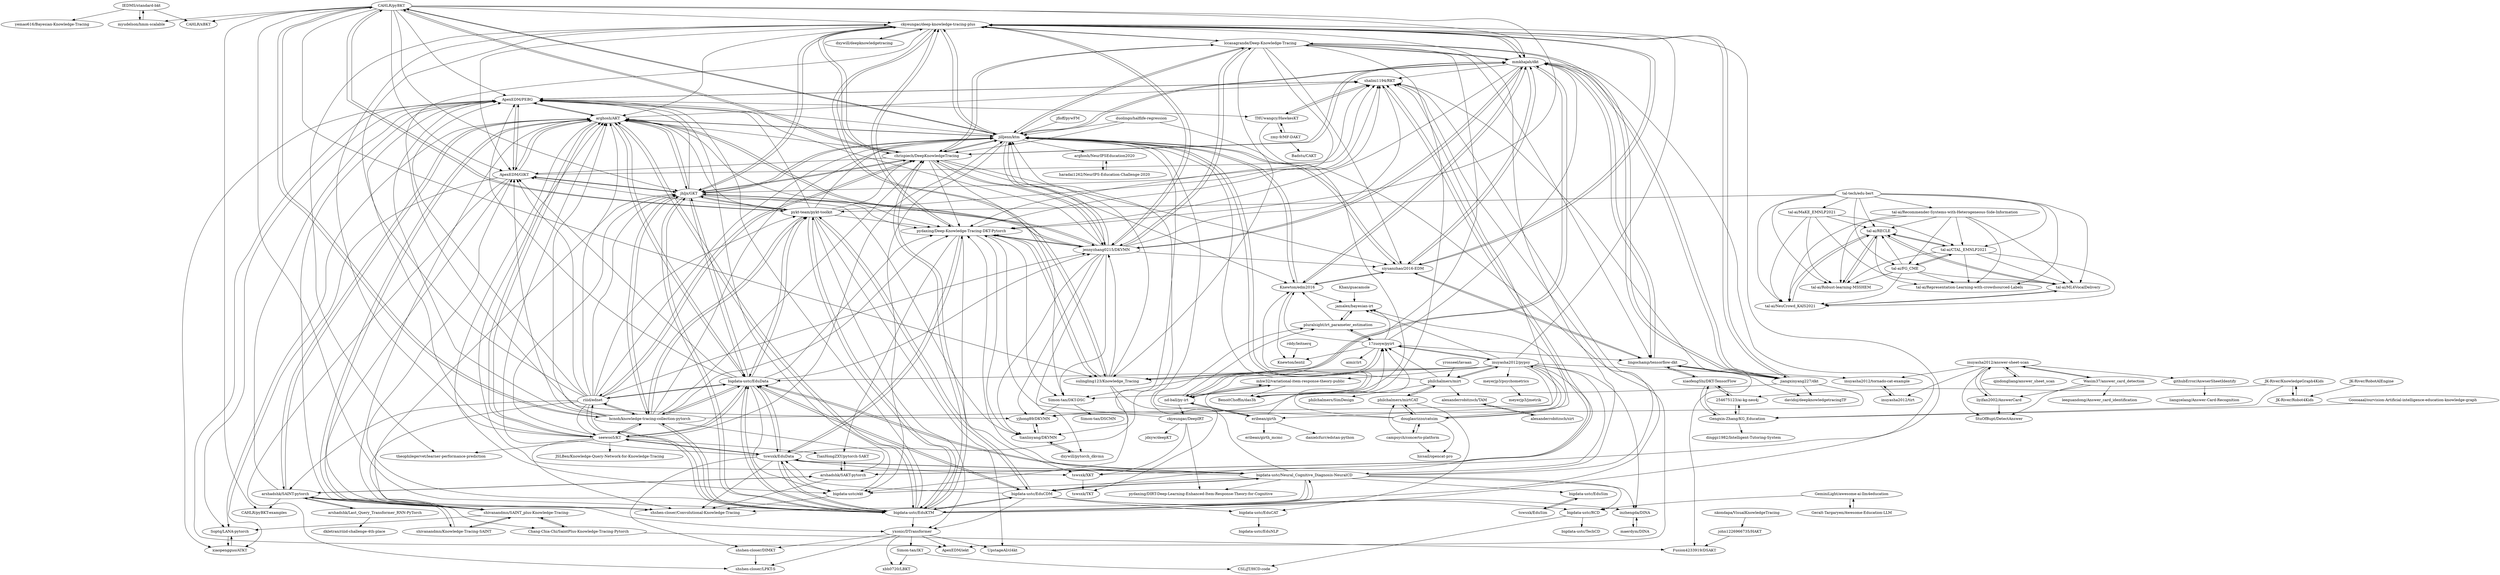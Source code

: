 digraph G {
"IEDMS/standard-bkt" -> "yemao616/Bayesian-Knowledge-Tracing"
"IEDMS/standard-bkt" -> "myudelson/hmm-scalable"
"IEDMS/standard-bkt" -> "CAHLR/xBKT"
"lccasagrande/Deep-Knowledge-Tracing" -> "ckyeungac/deep-knowledge-tracing-plus"
"lccasagrande/Deep-Knowledge-Tracing" -> "mmkhajah/dkt"
"lccasagrande/Deep-Knowledge-Tracing" -> "jilljenn/ktm"
"lccasagrande/Deep-Knowledge-Tracing" -> "chrispiech/DeepKnowledgeTracing"
"lccasagrande/Deep-Knowledge-Tracing" -> "jennyzhang0215/DKVMN"
"lccasagrande/Deep-Knowledge-Tracing" -> "jiangxinyang227/dkt"
"lccasagrande/Deep-Knowledge-Tracing" -> "siyuanzhao/2016-EDM"
"lccasagrande/Deep-Knowledge-Tracing" -> "sulingling123/Knowledge_Tracing"
"lccasagrande/Deep-Knowledge-Tracing" -> "lingochamp/tensorflow-dkt"
"lccasagrande/Deep-Knowledge-Tracing" -> "pydaxing/Deep-Knowledge-Tracing-DKT-Pytorch"
"lccasagrande/Deep-Knowledge-Tracing" -> "yjhong89/DKVMN"
"lccasagrande/Deep-Knowledge-Tracing" -> "Simon-tan/DKT-DSC"
"yrosseel/lavaan" -> "philchalmers/mirt" ["e"=1]
"BenoitChoffin/das3h" -> "jilljenn/ktm"
"inuyasha2012/pypsy" -> "17zuoye/pyirt"
"inuyasha2012/pypsy" -> "philchalmers/mirt"
"inuyasha2012/pypsy" -> "douglasrizzo/catsim"
"inuyasha2012/pypsy" -> "mhw32/variational-item-response-theory-public"
"inuyasha2012/pypsy" -> "bigdata-ustc/Neural_Cognitive_Diagnosis-NeuralCD"
"inuyasha2012/pypsy" -> "bigdata-ustc/EduCDM"
"inuyasha2012/pypsy" -> "eribean/girth"
"inuyasha2012/pypsy" -> "jamalex/bayesian-irt"
"inuyasha2012/pypsy" -> "inzhengda/DINA"
"inuyasha2012/pypsy" -> "nd-ball/py-irt"
"inuyasha2012/pypsy" -> "inuyasha2012/tornado-cat-example"
"inuyasha2012/pypsy" -> "sulingling123/Knowledge_Tracing"
"inuyasha2012/pypsy" -> "meyerjp3/psychometrics"
"inuyasha2012/pypsy" -> "ckyeungac/deep-knowledge-tracing-plus"
"inuyasha2012/pypsy" -> "bigdata-ustc/EduData"
"maerdym/DINA" -> "inzhengda/DINA"
"Khan/guacamole" -> "jamalex/bayesian-irt" ["e"=1]
"jilljenn/ktm" -> "ckyeungac/deep-knowledge-tracing-plus"
"jilljenn/ktm" -> "jennyzhang0215/DKVMN"
"jilljenn/ktm" -> "BenoitChoffin/das3h"
"jilljenn/ktm" -> "jhljx/GKT"
"jilljenn/ktm" -> "chrispiech/DeepKnowledgeTracing"
"jilljenn/ktm" -> "siyuanzhao/2016-EDM"
"jilljenn/ktm" -> "Knewton/edm2016"
"jilljenn/ktm" -> "lccasagrande/Deep-Knowledge-Tracing"
"jilljenn/ktm" -> "mmkhajah/dkt"
"jilljenn/ktm" -> "CAHLR/pyBKT"
"jilljenn/ktm" -> "arghosh/AKT"
"jilljenn/ktm" -> "arghosh/NeurIPSEducation2020"
"jilljenn/ktm" -> "tianlinyang/DKVMN"
"jilljenn/ktm" -> "ApexEDM/PEBG"
"jilljenn/ktm" -> "bigdata-ustc/ekt"
"githubError/AnwserSheetIdentify" -> "liangzelang/Answer-Card-Recognition"
"nd-ball/py-irt" -> "eribean/girth"
"nd-ball/py-irt" -> "mhw32/variational-item-response-theory-public"
"nd-ball/py-irt" -> "17zuoye/pyirt"
"nd-ball/py-irt" -> "pluralsight/irt_parameter_estimation"
"nd-ball/py-irt" -> "ckyeungac/DeepIRT"
"tswsxk/EduData" -> "pydaxing/Deep-Knowledge-Tracing-DKT-Pytorch"
"tswsxk/EduData" -> "arghosh/AKT"
"tswsxk/EduData" -> "jilljenn/ktm"
"tswsxk/EduData" -> "bigdata-ustc/ekt"
"tswsxk/EduData" -> "bigdata-ustc/EduData"
"tswsxk/EduData" -> "bigdata-ustc/EduKTM"
"tswsxk/EduData" -> "bigdata-ustc/Neural_Cognitive_Diagnosis-NeuralCD"
"tswsxk/EduData" -> "shshen-closer/Convolutional-Knowledge-Tracing"
"tswsxk/EduData" -> "seewoo5/KT"
"tswsxk/EduData" -> "shshen-closer/DIMKT"
"tswsxk/EduData" -> "tswsxk/XKT"
"bigdata-ustc/EduData" -> "bigdata-ustc/EduKTM"
"bigdata-ustc/EduData" -> "bigdata-ustc/EduCDM"
"bigdata-ustc/EduData" -> "bigdata-ustc/Neural_Cognitive_Diagnosis-NeuralCD"
"bigdata-ustc/EduData" -> "hcnoh/knowledge-tracing-collection-pytorch"
"bigdata-ustc/EduData" -> "pykt-team/pykt-toolkit"
"bigdata-ustc/EduData" -> "riiid/ednet"
"bigdata-ustc/EduData" -> "arghosh/AKT"
"bigdata-ustc/EduData" -> "jhljx/GKT"
"bigdata-ustc/EduData" -> "tswsxk/EduData"
"bigdata-ustc/EduData" -> "bigdata-ustc/ekt"
"bigdata-ustc/EduData" -> "seewoo5/KT"
"bigdata-ustc/EduData" -> "pydaxing/Deep-Knowledge-Tracing-DKT-Pytorch"
"bigdata-ustc/EduData" -> "ApexEDM/PEBG"
"bigdata-ustc/EduData" -> "jennyzhang0215/DKVMN"
"bigdata-ustc/EduData" -> "ApexEDM/GIKT"
"meyerjp3/psychometrics" -> "meyerjp3/jmetrik"
"ckyeungac/deep-knowledge-tracing-plus" -> "jilljenn/ktm"
"ckyeungac/deep-knowledge-tracing-plus" -> "mmkhajah/dkt"
"ckyeungac/deep-knowledge-tracing-plus" -> "chrispiech/DeepKnowledgeTracing"
"ckyeungac/deep-knowledge-tracing-plus" -> "lccasagrande/Deep-Knowledge-Tracing"
"ckyeungac/deep-knowledge-tracing-plus" -> "pydaxing/Deep-Knowledge-Tracing-DKT-Pytorch"
"ckyeungac/deep-knowledge-tracing-plus" -> "jennyzhang0215/DKVMN"
"ckyeungac/deep-knowledge-tracing-plus" -> "siyuanzhao/2016-EDM"
"ckyeungac/deep-knowledge-tracing-plus" -> "jiangxinyang227/dkt"
"ckyeungac/deep-knowledge-tracing-plus" -> "jhljx/GKT"
"ckyeungac/deep-knowledge-tracing-plus" -> "sulingling123/Knowledge_Tracing"
"ckyeungac/deep-knowledge-tracing-plus" -> "theophilegervet/learner-performance-prediction"
"ckyeungac/deep-knowledge-tracing-plus" -> "ApexEDM/GIKT"
"ckyeungac/deep-knowledge-tracing-plus" -> "dxywill/deepknowledgetracing"
"ckyeungac/deep-knowledge-tracing-plus" -> "yjhong89/DKVMN"
"ckyeungac/deep-knowledge-tracing-plus" -> "arghosh/AKT"
"qindongliang/answer_sheet_scan" -> "inuyasha2012/answer-sheet-scan"
"Simon-tan/DKT-DSC" -> "yjhong89/DKVMN"
"Simon-tan/DKT-DSC" -> "Simon-tan/DSCMN"
"xiaofengShi/DKT-TensorFlow" -> "Gengxin-Zhang/KG_Education"
"xiaofengShi/DKT-TensorFlow" -> "lingochamp/tensorflow-dkt"
"xiaofengShi/DKT-TensorFlow" -> "254675123/ai-kg-neo4j"
"Goooaaal/ourvision-Artificial-intelligence-education-knowledge-graph" -> "Gengxin-Zhang/KG_Education"
"Gengxin-Zhang/KG_Education" -> "254675123/ai-kg-neo4j"
"Gengxin-Zhang/KG_Education" -> "xiaofengShi/DKT-TensorFlow"
"Gengxin-Zhang/KG_Education" -> "dinggz1982/Intelligent-Tutoring-System"
"tal-ai/Recommender-Systems-with-Heterogeneous-Side-Information" -> "tal-ai/RECLE"
"tal-ai/Recommender-Systems-with-Heterogeneous-Side-Information" -> "tal-ai/ML4VocalDelivery"
"tal-ai/Recommender-Systems-with-Heterogeneous-Side-Information" -> "tal-ai/CTAL_EMNLP2021"
"tal-ai/Recommender-Systems-with-Heterogeneous-Side-Information" -> "tal-ai/Robust-learning-MSSHEM"
"tal-ai/Recommender-Systems-with-Heterogeneous-Side-Information" -> "tal-ai/NeuCrowd_KAIS2021"
"tal-ai/Recommender-Systems-with-Heterogeneous-Side-Information" -> "tal-ai/Representation-Learning-with-crowdsourced-Labels"
"tal-ai/Recommender-Systems-with-Heterogeneous-Side-Information" -> "tal-ai/FG_CME"
"pydaxing/Deep-Knowledge-Tracing-DKT-Pytorch" -> "jennyzhang0215/DKVMN"
"pydaxing/Deep-Knowledge-Tracing-DKT-Pytorch" -> "sulingling123/Knowledge_Tracing"
"pydaxing/Deep-Knowledge-Tracing-DKT-Pytorch" -> "ckyeungac/deep-knowledge-tracing-plus"
"pydaxing/Deep-Knowledge-Tracing-DKT-Pytorch" -> "tswsxk/EduData"
"pydaxing/Deep-Knowledge-Tracing-DKT-Pytorch" -> "shalini1194/RKT"
"pydaxing/Deep-Knowledge-Tracing-DKT-Pytorch" -> "TianHongZXY/pytorch-SAKT"
"pydaxing/Deep-Knowledge-Tracing-DKT-Pytorch" -> "tswsxk/XKT"
"pydaxing/Deep-Knowledge-Tracing-DKT-Pytorch" -> "tianlinyang/DKVMN"
"pydaxing/Deep-Knowledge-Tracing-DKT-Pytorch" -> "Simon-tan/DKT-DSC"
"bigdata-ustc/EduSim" -> "tswsxk/EduSim"
"254675123/ai-kg-neo4j" -> "Gengxin-Zhang/KG_Education"
"254675123/ai-kg-neo4j" -> "xiaofengShi/DKT-TensorFlow"
"sulingling123/Knowledge_Tracing" -> "pydaxing/Deep-Knowledge-Tracing-DKT-Pytorch"
"sulingling123/Knowledge_Tracing" -> "ckyeungac/deep-knowledge-tracing-plus"
"sulingling123/Knowledge_Tracing" -> "tswsxk/TKT"
"sulingling123/Knowledge_Tracing" -> "mmkhajah/dkt"
"sulingling123/Knowledge_Tracing" -> "bigdata-ustc/ekt"
"sulingling123/Knowledge_Tracing" -> "jilljenn/ktm"
"sulingling123/Knowledge_Tracing" -> "jennyzhang0215/DKVMN"
"tianlinyang/DKVMN" -> "dxywill/pytorch_dkvmn"
"tianlinyang/DKVMN" -> "yjhong89/DKVMN"
"inzhengda/DINA" -> "maerdym/DINA"
"dxywill/deepknowledgetracing" -> "ckyeungac/deep-knowledge-tracing-plus"
"tswsxk/EduSim" -> "bigdata-ustc/EduSim"
"jiangxinyang227/dkt" -> "mmkhajah/dkt"
"jiangxinyang227/dkt" -> "ckyeungac/deep-knowledge-tracing-plus"
"jiangxinyang227/dkt" -> "yjhong89/DKVMN"
"jiangxinyang227/dkt" -> "Simon-tan/DKT-DSC"
"jiangxinyang227/dkt" -> "lingochamp/tensorflow-dkt"
"jiangxinyang227/dkt" -> "lccasagrande/Deep-Knowledge-Tracing"
"jiangxinyang227/dkt" -> "davidoj/deepknowledgetracingTF"
"tswsxk/XKT" -> "tswsxk/TKT"
"philchalmers/mirtCAT" -> "philchalmers/mirt"
"philchalmers/mirtCAT" -> "bigdata-ustc/EduCAT"
"philchalmers/mirtCAT" -> "douglasrizzo/catsim"
"riiid/ednet" -> "bigdata-ustc/EduData"
"riiid/ednet" -> "bigdata-ustc/EduKTM"
"riiid/ednet" -> "jhljx/GKT"
"riiid/ednet" -> "chrispiech/DeepKnowledgeTracing"
"riiid/ednet" -> "arghosh/AKT"
"riiid/ednet" -> "seewoo5/KT"
"riiid/ednet" -> "ApexEDM/GIKT"
"riiid/ednet" -> "hcnoh/knowledge-tracing-collection-pytorch"
"riiid/ednet" -> "jennyzhang0215/DKVMN"
"riiid/ednet" -> "ckyeungac/deep-knowledge-tracing-plus"
"riiid/ednet" -> "jilljenn/ktm"
"riiid/ednet" -> "shivanandmn/SAINT_plus-Knowledge-Tracing-"
"riiid/ednet" -> "pykt-team/pykt-toolkit"
"riiid/ednet" -> "ApexEDM/PEBG"
"riiid/ednet" -> "arshadshk/SAINT-pytorch"
"eribean/girth" -> "nd-ball/py-irt"
"eribean/girth" -> "eribean/girth_mcmc"
"eribean/girth" -> "danielcfurr/edstan-python"
"eribean/girth" -> "mhw32/variational-item-response-theory-public"
"eribean/girth" -> "17zuoye/pyirt"
"bigdata-ustc/Neural_Cognitive_Diagnosis-NeuralCD" -> "bigdata-ustc/EduCDM"
"bigdata-ustc/Neural_Cognitive_Diagnosis-NeuralCD" -> "bigdata-ustc/EduData"
"bigdata-ustc/Neural_Cognitive_Diagnosis-NeuralCD" -> "tswsxk/EduData"
"bigdata-ustc/Neural_Cognitive_Diagnosis-NeuralCD" -> "bigdata-ustc/ekt"
"bigdata-ustc/Neural_Cognitive_Diagnosis-NeuralCD" -> "pydaxing/DIRT-Deep-Learning-Enhanced-Item-Response-Theory-for-Cognitive"
"bigdata-ustc/Neural_Cognitive_Diagnosis-NeuralCD" -> "inzhengda/DINA"
"bigdata-ustc/Neural_Cognitive_Diagnosis-NeuralCD" -> "bigdata-ustc/RCD"
"bigdata-ustc/Neural_Cognitive_Diagnosis-NeuralCD" -> "bigdata-ustc/EduKTM"
"bigdata-ustc/Neural_Cognitive_Diagnosis-NeuralCD" -> "jilljenn/ktm"
"bigdata-ustc/Neural_Cognitive_Diagnosis-NeuralCD" -> "bigdata-ustc/EduSim"
"bigdata-ustc/Neural_Cognitive_Diagnosis-NeuralCD" -> "pydaxing/Deep-Knowledge-Tracing-DKT-Pytorch"
"bigdata-ustc/Neural_Cognitive_Diagnosis-NeuralCD" -> "shshen-closer/Convolutional-Knowledge-Tracing"
"bigdata-ustc/Neural_Cognitive_Diagnosis-NeuralCD" -> "shalini1194/RKT"
"bigdata-ustc/Neural_Cognitive_Diagnosis-NeuralCD" -> "ckyeungac/deep-knowledge-tracing-plus"
"bigdata-ustc/Neural_Cognitive_Diagnosis-NeuralCD" -> "arghosh/AKT"
"ckyeungac/DeepIRT" -> "pydaxing/DIRT-Deep-Learning-Enhanced-Item-Response-Theory-for-Cognitive"
"ckyeungac/DeepIRT" -> "tswsxk/XKT"
"ckyeungac/DeepIRT" -> "jdxyw/deepKT"
"ckyeungac/DeepIRT" -> "pydaxing/Deep-Knowledge-Tracing-DKT-Pytorch"
"mhw32/variational-item-response-theory-public" -> "nd-ball/py-irt"
"mhw32/variational-item-response-theory-public" -> "BenoitChoffin/das3h"
"mhw32/variational-item-response-theory-public" -> "jilljenn/ktm"
"seewoo5/KT" -> "hcnoh/knowledge-tracing-collection-pytorch"
"seewoo5/KT" -> "TianHongZXY/pytorch-SAKT"
"seewoo5/KT" -> "arghosh/AKT"
"seewoo5/KT" -> "jilljenn/ktm"
"seewoo5/KT" -> "shshen-closer/Convolutional-Knowledge-Tracing"
"seewoo5/KT" -> "jhljx/GKT"
"seewoo5/KT" -> "ckyeungac/deep-knowledge-tracing-plus"
"seewoo5/KT" -> "bigdata-ustc/EduData"
"seewoo5/KT" -> "JSLBen/Knowledge-Query-Network-for-Knowledge-Tracing"
"seewoo5/KT" -> "tswsxk/EduData"
"seewoo5/KT" -> "theophilegervet/learner-performance-prediction"
"seewoo5/KT" -> "ApexEDM/PEBG"
"jhljx/GKT" -> "ApexEDM/GIKT"
"jhljx/GKT" -> "jilljenn/ktm"
"jhljx/GKT" -> "bigdata-ustc/EduKTM"
"jhljx/GKT" -> "chrispiech/DeepKnowledgeTracing"
"jhljx/GKT" -> "ckyeungac/deep-knowledge-tracing-plus"
"jhljx/GKT" -> "jennyzhang0215/DKVMN"
"jhljx/GKT" -> "hcnoh/knowledge-tracing-collection-pytorch"
"jhljx/GKT" -> "arghosh/AKT"
"jhljx/GKT" -> "ApexEDM/PEBG"
"jhljx/GKT" -> "pydaxing/Deep-Knowledge-Tracing-DKT-Pytorch"
"jhljx/GKT" -> "tianlinyang/DKVMN"
"jhljx/GKT" -> "pykt-team/pykt-toolkit"
"jhljx/GKT" -> "bigdata-ustc/EduData"
"jhljx/GKT" -> "shalini1194/RKT"
"jhljx/GKT" -> "shshen-closer/Convolutional-Knowledge-Tracing"
"17zuoye/pyirt" -> "jamalex/bayesian-irt"
"17zuoye/pyirt" -> "pluralsight/irt_parameter_estimation"
"17zuoye/pyirt" -> "aimir/irt"
"17zuoye/pyirt" -> "inuyasha2012/pypsy"
"17zuoye/pyirt" -> "lingochamp/tensorflow-dkt"
"17zuoye/pyirt" -> "Knewton/edm2016"
"17zuoye/pyirt" -> "mmkhajah/dkt"
"17zuoye/pyirt" -> "nd-ball/py-irt"
"17zuoye/pyirt" -> "Knewton/lentil"
"arghosh/AKT" -> "ApexEDM/PEBG"
"arghosh/AKT" -> "ApexEDM/GIKT"
"arghosh/AKT" -> "shalini1194/RKT"
"arghosh/AKT" -> "shivanandmn/SAINT_plus-Knowledge-Tracing-"
"arghosh/AKT" -> "jilljenn/ktm"
"arghosh/AKT" -> "jhljx/GKT"
"arghosh/AKT" -> "bigdata-ustc/EduKTM"
"arghosh/AKT" -> "pydaxing/Deep-Knowledge-Tracing-DKT-Pytorch"
"arghosh/AKT" -> "Soptq/LANA-pytorch"
"arghosh/AKT" -> "arshadshk/SAINT-pytorch"
"arghosh/AKT" -> "bigdata-ustc/ekt"
"arghosh/AKT" -> "shshen-closer/Convolutional-Knowledge-Tracing"
"arghosh/AKT" -> "jennyzhang0215/DKVMN"
"arghosh/AKT" -> "seewoo5/KT"
"arghosh/AKT" -> "bigdata-ustc/EduData"
"liyifan2002/AnswerCard" -> "StuOfBupt/DetectAnswer"
"liyifan2002/AnswerCard" -> "inuyasha2012/answer-sheet-scan"
"tal-ai/RECLE" -> "tal-ai/ML4VocalDelivery"
"tal-ai/RECLE" -> "tal-ai/Robust-learning-MSSHEM"
"tal-ai/RECLE" -> "tal-ai/NeuCrowd_KAIS2021"
"tal-ai/RECLE" -> "tal-ai/CTAL_EMNLP2021"
"tal-ai/RECLE" -> "tal-ai/Representation-Learning-with-crowdsourced-Labels"
"dxywill/pytorch_dkvmn" -> "tianlinyang/DKVMN"
"ApexEDM/PEBG" -> "shalini1194/RKT"
"ApexEDM/PEBG" -> "Soptq/LANA-pytorch"
"ApexEDM/PEBG" -> "arghosh/AKT"
"ApexEDM/PEBG" -> "xiaopengguo/ATKT"
"ApexEDM/PEBG" -> "ApexEDM/iekt"
"ApexEDM/PEBG" -> "THUwangcy/HawkesKT"
"ApexEDM/PEBG" -> "ApexEDM/GIKT"
"bigdata-ustc/ekt" -> "shshen-closer/Convolutional-Knowledge-Tracing"
"bigdata-ustc/ekt" -> "ApexEDM/PEBG"
"shalini1194/RKT" -> "THUwangcy/HawkesKT"
"shalini1194/RKT" -> "ApexEDM/PEBG"
"shalini1194/RKT" -> "Fusion4233919/DSAKT"
"shalini1194/RKT" -> "arshadshk/SAKT-pytorch"
"TianHongZXY/pytorch-SAKT" -> "arshadshk/SAKT-pytorch"
"Wasim37/answer_card_detection" -> "StuOfBupt/DetectAnswer"
"Wasim37/answer_card_detection" -> "inuyasha2012/answer-sheet-scan"
"Wasim37/answer_card_detection" -> "leeguandong/Answer_card_identification"
"Wasim37/answer_card_detection" -> "liyifan2002/AnswerCard"
"bigdata-ustc/EduKTM" -> "pykt-team/pykt-toolkit"
"bigdata-ustc/EduKTM" -> "bigdata-ustc/EduData"
"bigdata-ustc/EduKTM" -> "hcnoh/knowledge-tracing-collection-pytorch"
"bigdata-ustc/EduKTM" -> "jhljx/GKT"
"bigdata-ustc/EduKTM" -> "bigdata-ustc/EduCDM"
"bigdata-ustc/EduKTM" -> "arghosh/AKT"
"bigdata-ustc/EduKTM" -> "ApexEDM/GIKT"
"bigdata-ustc/EduKTM" -> "yxonic/DTransformer"
"bigdata-ustc/EduKTM" -> "chrispiech/DeepKnowledgeTracing"
"bigdata-ustc/EduKTM" -> "shalini1194/RKT"
"bigdata-ustc/EduKTM" -> "ApexEDM/PEBG"
"bigdata-ustc/EduKTM" -> "ckyeungac/deep-knowledge-tracing-plus"
"bigdata-ustc/EduKTM" -> "riiid/ednet"
"bigdata-ustc/EduKTM" -> "tswsxk/EduData"
"bigdata-ustc/EduKTM" -> "bigdata-ustc/Neural_Cognitive_Diagnosis-NeuralCD"
"chrispiech/DeepKnowledgeTracing" -> "ckyeungac/deep-knowledge-tracing-plus"
"chrispiech/DeepKnowledgeTracing" -> "mmkhajah/dkt"
"chrispiech/DeepKnowledgeTracing" -> "jilljenn/ktm"
"chrispiech/DeepKnowledgeTracing" -> "jhljx/GKT"
"chrispiech/DeepKnowledgeTracing" -> "lccasagrande/Deep-Knowledge-Tracing"
"chrispiech/DeepKnowledgeTracing" -> "jennyzhang0215/DKVMN"
"chrispiech/DeepKnowledgeTracing" -> "pydaxing/Deep-Knowledge-Tracing-DKT-Pytorch"
"chrispiech/DeepKnowledgeTracing" -> "bigdata-ustc/EduKTM"
"chrispiech/DeepKnowledgeTracing" -> "siyuanzhao/2016-EDM"
"chrispiech/DeepKnowledgeTracing" -> "ApexEDM/GIKT"
"chrispiech/DeepKnowledgeTracing" -> "Simon-tan/DKT-DSC"
"chrispiech/DeepKnowledgeTracing" -> "arghosh/AKT"
"chrispiech/DeepKnowledgeTracing" -> "Knewton/edm2016"
"chrispiech/DeepKnowledgeTracing" -> "riiid/ednet"
"chrispiech/DeepKnowledgeTracing" -> "CAHLR/pyBKT"
"philchalmers/mirt" -> "philchalmers/mirtCAT"
"philchalmers/mirt" -> "inuyasha2012/pypsy"
"philchalmers/mirt" -> "17zuoye/pyirt"
"philchalmers/mirt" -> "alexanderrobitzsch/TAM"
"philchalmers/mirt" -> "Knewton/edm2016"
"philchalmers/mirt" -> "philchalmers/SimDesign"
"hcnoh/knowledge-tracing-collection-pytorch" -> "bigdata-ustc/EduKTM"
"hcnoh/knowledge-tracing-collection-pytorch" -> "seewoo5/KT"
"hcnoh/knowledge-tracing-collection-pytorch" -> "pykt-team/pykt-toolkit"
"hcnoh/knowledge-tracing-collection-pytorch" -> "jhljx/GKT"
"hcnoh/knowledge-tracing-collection-pytorch" -> "bigdata-ustc/EduData"
"hcnoh/knowledge-tracing-collection-pytorch" -> "ApexEDM/GIKT"
"hcnoh/knowledge-tracing-collection-pytorch" -> "ApexEDM/PEBG"
"hcnoh/knowledge-tracing-collection-pytorch" -> "jilljenn/ktm"
"hcnoh/knowledge-tracing-collection-pytorch" -> "shalini1194/RKT"
"hcnoh/knowledge-tracing-collection-pytorch" -> "pydaxing/Deep-Knowledge-Tracing-DKT-Pytorch"
"hcnoh/knowledge-tracing-collection-pytorch" -> "arshadshk/SAKT-pytorch"
"hcnoh/knowledge-tracing-collection-pytorch" -> "CAHLR/pyBKT"
"hcnoh/knowledge-tracing-collection-pytorch" -> "chrispiech/DeepKnowledgeTracing"
"hcnoh/knowledge-tracing-collection-pytorch" -> "arghosh/AKT"
"hcnoh/knowledge-tracing-collection-pytorch" -> "riiid/ednet"
"bigdata-ustc/EduCDM" -> "bigdata-ustc/Neural_Cognitive_Diagnosis-NeuralCD"
"bigdata-ustc/EduCDM" -> "bigdata-ustc/EduData"
"bigdata-ustc/EduCDM" -> "bigdata-ustc/RCD"
"bigdata-ustc/EduCDM" -> "bigdata-ustc/EduKTM"
"bigdata-ustc/EduCDM" -> "bigdata-ustc/EduCAT"
"bigdata-ustc/EduCDM" -> "inzhengda/DINA"
"bigdata-ustc/EduCDM" -> "yxonic/DTransformer"
"bigdata-ustc/EduCDM" -> "pykt-team/pykt-toolkit"
"bigdata-ustc/EduCDM" -> "tswsxk/EduData"
"tal-tech/edu-bert" -> "tal-ai/NeuCrowd_KAIS2021"
"tal-tech/edu-bert" -> "tal-ai/ML4VocalDelivery"
"tal-tech/edu-bert" -> "tal-ai/CTAL_EMNLP2021"
"tal-tech/edu-bert" -> "tal-ai/FG_CME"
"tal-tech/edu-bert" -> "tal-ai/Recommender-Systems-with-Heterogeneous-Side-Information"
"tal-tech/edu-bert" -> "tal-ai/Representation-Learning-with-crowdsourced-Labels"
"tal-tech/edu-bert" -> "tal-ai/RECLE"
"tal-tech/edu-bert" -> "tal-ai/Robust-learning-MSSHEM"
"tal-tech/edu-bert" -> "tal-ai/MaKE_EMNLP2021"
"tal-tech/edu-bert" -> "pykt-team/pykt-toolkit"
"Soptq/LANA-pytorch" -> "xiaopengguo/ATKT"
"bigdata-ustc/EduCAT" -> "bigdata-ustc/EduNLP"
"arshadshk/SAINT-pytorch" -> "shivanandmn/SAINT_plus-Knowledge-Tracing-"
"arshadshk/SAINT-pytorch" -> "shivanandmn/Knowledge-Tracing-SAINT"
"arshadshk/SAINT-pytorch" -> "arshadshk/SAKT-pytorch"
"arshadshk/SAINT-pytorch" -> "Chang-Chia-Chi/SaintPlus-Knowledge-Tracing-Pytorch"
"arshadshk/SAINT-pytorch" -> "arshadshk/Last_Query_Transformer_RNN-PyTorch"
"arshadshk/SAINT-pytorch" -> "ApexEDM/PEBG"
"arshadshk/SAINT-pytorch" -> "arghosh/AKT"
"arshadshk/SAINT-pytorch" -> "CAHLR/pyBKT-examples"
"arshadshk/Last_Query_Transformer_RNN-PyTorch" -> "arshadshk/SAINT-pytorch"
"arshadshk/Last_Query_Transformer_RNN-PyTorch" -> "dkletran/riiid-challenge-4th-place" ["e"=1]
"tal-ai/Robust-learning-MSSHEM" -> "tal-ai/RECLE"
"ApexEDM/GIKT" -> "jhljx/GKT"
"ApexEDM/GIKT" -> "arghosh/AKT"
"ApexEDM/GIKT" -> "shalini1194/RKT"
"ApexEDM/GIKT" -> "ApexEDM/PEBG"
"ApexEDM/GIKT" -> "xiaopengguo/ATKT"
"ApexEDM/GIKT" -> "yxonic/DTransformer"
"ApexEDM/GIKT" -> "shshen-closer/LPKT-S"
"tal-ai/ML4VocalDelivery" -> "tal-ai/NeuCrowd_KAIS2021"
"tal-ai/ML4VocalDelivery" -> "tal-ai/RECLE"
"tal-ai/FG_CME" -> "tal-ai/CTAL_EMNLP2021"
"tal-ai/FG_CME" -> "tal-ai/NeuCrowd_KAIS2021"
"tal-ai/FG_CME" -> "tal-ai/RECLE"
"tal-ai/FG_CME" -> "tal-ai/ML4VocalDelivery"
"tal-ai/FG_CME" -> "tal-ai/Representation-Learning-with-crowdsourced-Labels"
"tal-ai/FG_CME" -> "tal-ai/Robust-learning-MSSHEM"
"douglasrizzo/catsim" -> "jamalex/bayesian-irt"
"douglasrizzo/catsim" -> "philchalmers/mirtCAT"
"douglasrizzo/catsim" -> "hicsail/opencat-pro"
"douglasrizzo/catsim" -> "inuyasha2012/pypsy"
"douglasrizzo/catsim" -> "pluralsight/irt_parameter_estimation"
"douglasrizzo/catsim" -> "campsych/concerto-platform"
"douglasrizzo/catsim" -> "17zuoye/pyirt"
"haradai1262/NeurIPS-Education-Challenge-2020" -> "arghosh/NeurIPSEducation2020"
"shivanandmn/SAINT_plus-Knowledge-Tracing-" -> "arshadshk/SAINT-pytorch"
"shivanandmn/SAINT_plus-Knowledge-Tracing-" -> "shivanandmn/Knowledge-Tracing-SAINT"
"shivanandmn/SAINT_plus-Knowledge-Tracing-" -> "Chang-Chia-Chi/SaintPlus-Knowledge-Tracing-Pytorch"
"shivanandmn/SAINT_plus-Knowledge-Tracing-" -> "ApexEDM/PEBG"
"shivanandmn/SAINT_plus-Knowledge-Tracing-" -> "arghosh/AKT"
"shivanandmn/SAINT_plus-Knowledge-Tracing-" -> "Soptq/LANA-pytorch"
"Chang-Chia-Chi/SaintPlus-Knowledge-Tracing-Pytorch" -> "Fusion4233919/DSAKT"
"Chang-Chia-Chi/SaintPlus-Knowledge-Tracing-Pytorch" -> "shivanandmn/SAINT_plus-Knowledge-Tracing-"
"arghosh/NeurIPSEducation2020" -> "haradai1262/NeurIPS-Education-Challenge-2020"
"THUwangcy/HawkesKT" -> "zmy-9/MF-DAKT"
"THUwangcy/HawkesKT" -> "shalini1194/RKT"
"THUwangcy/HawkesKT" -> "ApexEDM/iekt"
"shivanandmn/Knowledge-Tracing-SAINT" -> "shivanandmn/SAINT_plus-Knowledge-Tracing-"
"shivanandmn/Knowledge-Tracing-SAINT" -> "arshadshk/SAINT-pytorch"
"arshadshk/SAKT-pytorch" -> "shalini1194/RKT"
"arshadshk/SAKT-pytorch" -> "shshen-closer/Convolutional-Knowledge-Tracing"
"arshadshk/SAKT-pytorch" -> "TianHongZXY/pytorch-SAKT"
"arshadshk/SAKT-pytorch" -> "arshadshk/SAINT-pytorch"
"zmy-9/MF-DAKT" -> "THUwangcy/HawkesKT"
"zmy-9/MF-DAKT" -> "Badstu/CAKT"
"pykt-team/pykt-toolkit" -> "bigdata-ustc/EduKTM"
"pykt-team/pykt-toolkit" -> "hcnoh/knowledge-tracing-collection-pytorch"
"pykt-team/pykt-toolkit" -> "bigdata-ustc/EduData"
"pykt-team/pykt-toolkit" -> "jhljx/GKT"
"pykt-team/pykt-toolkit" -> "ApexEDM/GIKT"
"pykt-team/pykt-toolkit" -> "arghosh/AKT"
"pykt-team/pykt-toolkit" -> "ApexEDM/PEBG"
"pykt-team/pykt-toolkit" -> "chrispiech/DeepKnowledgeTracing"
"pykt-team/pykt-toolkit" -> "pydaxing/Deep-Knowledge-Tracing-DKT-Pytorch"
"pykt-team/pykt-toolkit" -> "shalini1194/RKT"
"pykt-team/pykt-toolkit" -> "UpstageAI/cl4kt"
"pykt-team/pykt-toolkit" -> "yxonic/DTransformer"
"pykt-team/pykt-toolkit" -> "bigdata-ustc/EduCDM"
"pykt-team/pykt-toolkit" -> "CAHLR/pyBKT"
"pykt-team/pykt-toolkit" -> "jilljenn/ktm"
"jfloff/pywFM" -> "jilljenn/ktm" ["e"=1]
"xiaopengguo/ATKT" -> "Soptq/LANA-pytorch"
"tal-ai/MaKE_EMNLP2021" -> "tal-ai/Robust-learning-MSSHEM"
"tal-ai/MaKE_EMNLP2021" -> "tal-ai/RECLE"
"tal-ai/MaKE_EMNLP2021" -> "tal-ai/ML4VocalDelivery"
"tal-ai/MaKE_EMNLP2021" -> "tal-ai/NeuCrowd_KAIS2021"
"tal-ai/MaKE_EMNLP2021" -> "tal-ai/CTAL_EMNLP2021"
"tal-ai/CTAL_EMNLP2021" -> "tal-ai/NeuCrowd_KAIS2021"
"tal-ai/CTAL_EMNLP2021" -> "tal-ai/RECLE"
"tal-ai/CTAL_EMNLP2021" -> "tal-ai/FG_CME"
"tal-ai/CTAL_EMNLP2021" -> "tal-ai/ML4VocalDelivery"
"tal-ai/CTAL_EMNLP2021" -> "tal-ai/Representation-Learning-with-crowdsourced-Labels"
"tal-ai/CTAL_EMNLP2021" -> "tal-ai/Robust-learning-MSSHEM"
"tal-ai/NeuCrowd_KAIS2021" -> "tal-ai/ML4VocalDelivery"
"tal-ai/NeuCrowd_KAIS2021" -> "tal-ai/RECLE"
"Simon-tan/IKT" -> "xbh0720/LBKT"
"Simon-tan/IKT" -> "CSLiJT/HCD-code"
"shshen-closer/DIMKT" -> "shshen-closer/LPKT-S"
"bigdata-ustc/RCD" -> "CSLiJT/HCD-code"
"bigdata-ustc/RCD" -> "bigdata-ustc/TechCD"
"john1226966735/HAKT" -> "Fusion4233919/DSAKT"
"mmkhajah/dkt" -> "ckyeungac/deep-knowledge-tracing-plus"
"mmkhajah/dkt" -> "chrispiech/DeepKnowledgeTracing"
"mmkhajah/dkt" -> "jiangxinyang227/dkt"
"mmkhajah/dkt" -> "jennyzhang0215/DKVMN"
"mmkhajah/dkt" -> "siyuanzhao/2016-EDM"
"mmkhajah/dkt" -> "lccasagrande/Deep-Knowledge-Tracing"
"mmkhajah/dkt" -> "Knewton/edm2016"
"mmkhajah/dkt" -> "jilljenn/ktm"
"mmkhajah/dkt" -> "lingochamp/tensorflow-dkt"
"mmkhajah/dkt" -> "sulingling123/Knowledge_Tracing"
"mmkhajah/dkt" -> "pydaxing/Deep-Knowledge-Tracing-DKT-Pytorch"
"mmkhajah/dkt" -> "tswsxk/XKT"
"mmkhajah/dkt" -> "shalini1194/RKT"
"campsych/concerto-platform" -> "philchalmers/mirtCAT"
"campsych/concerto-platform" -> "douglasrizzo/catsim"
"campsych/concerto-platform" -> "hicsail/opencat-pro"
"nkondapa/VisualKnowledgeTracing" -> "john1226966735/HAKT"
"rddy/leitnerq" -> "Knewton/lentil"
"yxonic/DTransformer" -> "shshen-closer/DIMKT"
"yxonic/DTransformer" -> "Simon-tan/IKT"
"yxonic/DTransformer" -> "ApexEDM/iekt"
"yxonic/DTransformer" -> "UpstageAI/cl4kt"
"yxonic/DTransformer" -> "shshen-closer/LPKT-S"
"yxonic/DTransformer" -> "xbh0720/LBKT"
"jamalex/bayesian-irt" -> "pluralsight/irt_parameter_estimation"
"pluralsight/irt_parameter_estimation" -> "jamalex/bayesian-irt"
"pluralsight/irt_parameter_estimation" -> "17zuoye/pyirt"
"pluralsight/irt_parameter_estimation" -> "Knewton/edm2016"
"Knewton/edm2016" -> "siyuanzhao/2016-EDM"
"Knewton/edm2016" -> "jilljenn/ktm"
"Knewton/edm2016" -> "mmkhajah/dkt"
"Knewton/edm2016" -> "Knewton/lentil"
"Knewton/edm2016" -> "jamalex/bayesian-irt"
"siyuanzhao/2016-EDM" -> "Knewton/edm2016"
"siyuanzhao/2016-EDM" -> "mmkhajah/dkt"
"siyuanzhao/2016-EDM" -> "jilljenn/ktm"
"siyuanzhao/2016-EDM" -> "lingochamp/tensorflow-dkt"
"siyuanzhao/2016-EDM" -> "ckyeungac/deep-knowledge-tracing-plus"
"inuyasha2012/tornado-cat-example" -> "inuyasha2012/tirt"
"duolingo/halflife-regression" -> "chrispiech/DeepKnowledgeTracing" ["e"=1]
"duolingo/halflife-regression" -> "jilljenn/ktm" ["e"=1]
"duolingo/halflife-regression" -> "BenoitChoffin/das3h" ["e"=1]
"Geralt-Targaryen/Awesome-Education-LLM" -> "GeminiLight/awesome-ai-llm4education"
"JK-River/RobotAIEngine" -> "JK-River/Robot4Kids"
"lingochamp/tensorflow-dkt" -> "siyuanzhao/2016-EDM"
"lingochamp/tensorflow-dkt" -> "xiaofengShi/DKT-TensorFlow"
"lingochamp/tensorflow-dkt" -> "jiangxinyang227/dkt"
"lingochamp/tensorflow-dkt" -> "davidoj/deepknowledgetracingTF"
"lingochamp/tensorflow-dkt" -> "mmkhajah/dkt"
"jennyzhang0215/DKVMN" -> "mmkhajah/dkt"
"jennyzhang0215/DKVMN" -> "jilljenn/ktm"
"jennyzhang0215/DKVMN" -> "pydaxing/Deep-Knowledge-Tracing-DKT-Pytorch"
"jennyzhang0215/DKVMN" -> "ckyeungac/deep-knowledge-tracing-plus"
"jennyzhang0215/DKVMN" -> "shalini1194/RKT"
"jennyzhang0215/DKVMN" -> "tianlinyang/DKVMN"
"jennyzhang0215/DKVMN" -> "jhljx/GKT"
"jennyzhang0215/DKVMN" -> "Simon-tan/DKT-DSC"
"jennyzhang0215/DKVMN" -> "chrispiech/DeepKnowledgeTracing"
"jennyzhang0215/DKVMN" -> "yjhong89/DKVMN"
"jennyzhang0215/DKVMN" -> "lccasagrande/Deep-Knowledge-Tracing"
"jennyzhang0215/DKVMN" -> "siyuanzhao/2016-EDM"
"jennyzhang0215/DKVMN" -> "dxywill/pytorch_dkvmn"
"jennyzhang0215/DKVMN" -> "arghosh/AKT"
"jennyzhang0215/DKVMN" -> "ApexEDM/PEBG"
"JK-River/KnowledgeGraph4Kids" -> "JK-River/Robot4Kids"
"JK-River/KnowledgeGraph4Kids" -> "Gengxin-Zhang/KG_Education"
"JK-River/KnowledgeGraph4Kids" -> "254675123/ai-kg-neo4j"
"JK-River/Robot4Kids" -> "JK-River/KnowledgeGraph4Kids"
"inuyasha2012/answer-sheet-scan" -> "liyifan2002/AnswerCard"
"inuyasha2012/answer-sheet-scan" -> "qindongliang/answer_sheet_scan"
"inuyasha2012/answer-sheet-scan" -> "Wasim37/answer_card_detection"
"inuyasha2012/answer-sheet-scan" -> "inuyasha2012/tirt"
"inuyasha2012/answer-sheet-scan" -> "githubError/AnwserSheetIdentify"
"inuyasha2012/answer-sheet-scan" -> "StuOfBupt/DetectAnswer"
"inuyasha2012/answer-sheet-scan" -> "inuyasha2012/tornado-cat-example"
"GeminiLight/awesome-ai-llm4education" -> "Geralt-Targaryen/Awesome-Education-LLM"
"GeminiLight/awesome-ai-llm4education" -> "bigdata-ustc/RCD"
"myudelson/hmm-scalable" -> "IEDMS/standard-bkt"
"CAHLR/pyBKT" -> "jilljenn/ktm"
"CAHLR/pyBKT" -> "myudelson/hmm-scalable"
"CAHLR/pyBKT" -> "chrispiech/DeepKnowledgeTracing"
"CAHLR/pyBKT" -> "hcnoh/knowledge-tracing-collection-pytorch"
"CAHLR/pyBKT" -> "jhljx/GKT"
"CAHLR/pyBKT" -> "mmkhajah/dkt"
"CAHLR/pyBKT" -> "ckyeungac/deep-knowledge-tracing-plus"
"CAHLR/pyBKT" -> "ApexEDM/GIKT"
"CAHLR/pyBKT" -> "bigdata-ustc/EduKTM"
"CAHLR/pyBKT" -> "pykt-team/pykt-toolkit"
"CAHLR/pyBKT" -> "CAHLR/pyBKT-examples"
"CAHLR/pyBKT" -> "ApexEDM/PEBG"
"CAHLR/pyBKT" -> "pydaxing/Deep-Knowledge-Tracing-DKT-Pytorch"
"CAHLR/pyBKT" -> "sulingling123/Knowledge_Tracing"
"CAHLR/pyBKT" -> "CAHLR/xBKT"
"alexanderrobitzsch/TAM" -> "alexanderrobitzsch/sirt"
"alexanderrobitzsch/sirt" -> "alexanderrobitzsch/TAM"
"inuyasha2012/tirt" -> "inuyasha2012/tornado-cat-example"
"yjhong89/DKVMN" -> "tianlinyang/DKVMN"
"IEDMS/standard-bkt" ["l"="-36.097,17.457"]
"yemao616/Bayesian-Knowledge-Tracing" ["l"="-36.083,17.479"]
"myudelson/hmm-scalable" ["l"="-36.107,17.438"]
"CAHLR/xBKT" ["l"="-36.118,17.426"]
"lccasagrande/Deep-Knowledge-Tracing" ["l"="-36.12,17.353"]
"ckyeungac/deep-knowledge-tracing-plus" ["l"="-36.134,17.35"]
"mmkhajah/dkt" ["l"="-36.12,17.341"]
"jilljenn/ktm" ["l"="-36.141,17.343"]
"chrispiech/DeepKnowledgeTracing" ["l"="-36.14,17.364"]
"jennyzhang0215/DKVMN" ["l"="-36.154,17.337"]
"jiangxinyang227/dkt" ["l"="-36.101,17.353"]
"siyuanzhao/2016-EDM" ["l"="-36.107,17.343"]
"sulingling123/Knowledge_Tracing" ["l"="-36.131,17.334"]
"lingochamp/tensorflow-dkt" ["l"="-36.076,17.356"]
"pydaxing/Deep-Knowledge-Tracing-DKT-Pytorch" ["l"="-36.152,17.349"]
"yjhong89/DKVMN" ["l"="-36.127,17.324"]
"Simon-tan/DKT-DSC" ["l"="-36.138,17.323"]
"yrosseel/lavaan" ["l"="40.697,35.705", "c"=51]
"philchalmers/mirt" ["l"="-36.042,17.345"]
"BenoitChoffin/das3h" ["l"="-36.134,17.303"]
"inuyasha2012/pypsy" ["l"="-36.076,17.33"]
"17zuoye/pyirt" ["l"="-36.063,17.318"]
"douglasrizzo/catsim" ["l"="-36.035,17.314"]
"mhw32/variational-item-response-theory-public" ["l"="-36.101,17.297"]
"bigdata-ustc/Neural_Cognitive_Diagnosis-NeuralCD" ["l"="-36.128,17.373"]
"bigdata-ustc/EduCDM" ["l"="-36.124,17.395"]
"eribean/girth" ["l"="-36.07,17.277"]
"jamalex/bayesian-irt" ["l"="-36.067,17.305"]
"inzhengda/DINA" ["l"="-36.09,17.381"]
"nd-ball/py-irt" ["l"="-36.082,17.292"]
"inuyasha2012/tornado-cat-example" ["l"="-36.015,17.25"]
"meyerjp3/psychometrics" ["l"="-36.002,17.327"]
"bigdata-ustc/EduData" ["l"="-36.152,17.373"]
"maerdym/DINA" ["l"="-36.076,17.399"]
"Khan/guacamole" ["l"="0.771,-29.687", "c"=12]
"jhljx/GKT" ["l"="-36.162,17.36"]
"Knewton/edm2016" ["l"="-36.093,17.333"]
"CAHLR/pyBKT" ["l"="-36.141,17.385"]
"arghosh/AKT" ["l"="-36.177,17.362"]
"arghosh/NeurIPSEducation2020" ["l"="-36.174,17.287"]
"tianlinyang/DKVMN" ["l"="-36.157,17.322"]
"ApexEDM/PEBG" ["l"="-36.189,17.368"]
"bigdata-ustc/ekt" ["l"="-36.167,17.343"]
"githubError/AnwserSheetIdentify" ["l"="-35.968,17.161"]
"liangzelang/Answer-Card-Recognition" ["l"="-35.961,17.136"]
"pluralsight/irt_parameter_estimation" ["l"="-36.055,17.3"]
"ckyeungac/DeepIRT" ["l"="-36.125,17.289"]
"tswsxk/EduData" ["l"="-36.154,17.361"]
"bigdata-ustc/EduKTM" ["l"="-36.157,17.387"]
"shshen-closer/Convolutional-Knowledge-Tracing" ["l"="-36.177,17.337"]
"seewoo5/KT" ["l"="-36.178,17.347"]
"shshen-closer/DIMKT" ["l"="-36.181,17.407"]
"tswsxk/XKT" ["l"="-36.145,17.316"]
"hcnoh/knowledge-tracing-collection-pytorch" ["l"="-36.169,17.374"]
"pykt-team/pykt-toolkit" ["l"="-36.167,17.399"]
"riiid/ednet" ["l"="-36.184,17.377"]
"ApexEDM/GIKT" ["l"="-36.175,17.387"]
"meyerjp3/jmetrik" ["l"="-35.971,17.323"]
"theophilegervet/learner-performance-prediction" ["l"="-36.181,17.316"]
"dxywill/deepknowledgetracing" ["l"="-36.11,17.322"]
"qindongliang/answer_sheet_scan" ["l"="-35.989,17.181"]
"inuyasha2012/answer-sheet-scan" ["l"="-35.977,17.201"]
"Simon-tan/DSCMN" ["l"="-36.148,17.285"]
"xiaofengShi/DKT-TensorFlow" ["l"="-36.006,17.381"]
"Gengxin-Zhang/KG_Education" ["l"="-35.965,17.391"]
"254675123/ai-kg-neo4j" ["l"="-35.978,17.402"]
"Goooaaal/ourvision-Artificial-intelligence-education-knowledge-graph" ["l"="-35.931,17.381"]
"dinggz1982/Intelligent-Tutoring-System" ["l"="-35.945,17.395"]
"tal-ai/Recommender-Systems-with-Heterogeneous-Side-Information" ["l"="-36.259,17.506"]
"tal-ai/RECLE" ["l"="-36.25,17.499"]
"tal-ai/ML4VocalDelivery" ["l"="-36.259,17.488"]
"tal-ai/CTAL_EMNLP2021" ["l"="-36.24,17.498"]
"tal-ai/Robust-learning-MSSHEM" ["l"="-36.253,17.514"]
"tal-ai/NeuCrowd_KAIS2021" ["l"="-36.249,17.488"]
"tal-ai/Representation-Learning-with-crowdsourced-Labels" ["l"="-36.23,17.506"]
"tal-ai/FG_CME" ["l"="-36.242,17.51"]
"shalini1194/RKT" ["l"="-36.185,17.357"]
"TianHongZXY/pytorch-SAKT" ["l"="-36.198,17.328"]
"bigdata-ustc/EduSim" ["l"="-36.096,17.411"]
"tswsxk/EduSim" ["l"="-36.08,17.427"]
"tswsxk/TKT" ["l"="-36.15,17.299"]
"dxywill/pytorch_dkvmn" ["l"="-36.168,17.304"]
"davidoj/deepknowledgetracingTF" ["l"="-36.076,17.37"]
"philchalmers/mirtCAT" ["l"="-36.022,17.339"]
"bigdata-ustc/EduCAT" ["l"="-36.053,17.392"]
"shivanandmn/SAINT_plus-Knowledge-Tracing-" ["l"="-36.219,17.379"]
"arshadshk/SAINT-pytorch" ["l"="-36.22,17.365"]
"eribean/girth_mcmc" ["l"="-36.057,17.251"]
"danielcfurr/edstan-python" ["l"="-36.074,17.249"]
"pydaxing/DIRT-Deep-Learning-Enhanced-Item-Response-Theory-for-Cognitive" ["l"="-36.12,17.312"]
"bigdata-ustc/RCD" ["l"="-36.13,17.441"]
"jdxyw/deepKT" ["l"="-36.13,17.255"]
"JSLBen/Knowledge-Query-Network-for-Knowledge-Tracing" ["l"="-36.212,17.316"]
"aimir/irt" ["l"="-36.039,17.285"]
"Knewton/lentil" ["l"="-36.06,17.343"]
"Soptq/LANA-pytorch" ["l"="-36.206,17.38"]
"liyifan2002/AnswerCard" ["l"="-35.955,17.208"]
"StuOfBupt/DetectAnswer" ["l"="-35.943,17.199"]
"xiaopengguo/ATKT" ["l"="-36.213,17.397"]
"ApexEDM/iekt" ["l"="-36.203,17.391"]
"THUwangcy/HawkesKT" ["l"="-36.218,17.351"]
"Fusion4233919/DSAKT" ["l"="-36.24,17.357"]
"arshadshk/SAKT-pytorch" ["l"="-36.205,17.346"]
"Wasim37/answer_card_detection" ["l"="-35.953,17.185"]
"leeguandong/Answer_card_identification" ["l"="-35.933,17.171"]
"yxonic/DTransformer" ["l"="-36.169,17.419"]
"alexanderrobitzsch/TAM" ["l"="-36.021,17.38"]
"philchalmers/SimDesign" ["l"="-35.996,17.354"]
"tal-tech/edu-bert" ["l"="-36.233,17.481"]
"tal-ai/MaKE_EMNLP2021" ["l"="-36.264,17.496"]
"bigdata-ustc/EduNLP" ["l"="-36.032,17.423"]
"shivanandmn/Knowledge-Tracing-SAINT" ["l"="-36.242,17.372"]
"Chang-Chia-Chi/SaintPlus-Knowledge-Tracing-Pytorch" ["l"="-36.243,17.383"]
"arshadshk/Last_Query_Transformer_RNN-PyTorch" ["l"="-36.256,17.361"]
"CAHLR/pyBKT-examples" ["l"="-36.196,17.4"]
"dkletran/riiid-challenge-4th-place" ["l"="6.149,-41.059", "c"=259]
"shshen-closer/LPKT-S" ["l"="-36.192,17.419"]
"hicsail/opencat-pro" ["l"="-36.016,17.291"]
"campsych/concerto-platform" ["l"="-36.004,17.304"]
"haradai1262/NeurIPS-Education-Challenge-2020" ["l"="-36.185,17.265"]
"zmy-9/MF-DAKT" ["l"="-36.243,17.335"]
"Badstu/CAKT" ["l"="-36.264,17.32"]
"UpstageAI/cl4kt" ["l"="-36.179,17.434"]
"jfloff/pywFM" ["l"="57.926,23.376", "c"=161]
"Simon-tan/IKT" ["l"="-36.164,17.452"]
"xbh0720/LBKT" ["l"="-36.179,17.45"]
"CSLiJT/HCD-code" ["l"="-36.145,17.461"]
"bigdata-ustc/TechCD" ["l"="-36.125,17.468"]
"john1226966735/HAKT" ["l"="-36.279,17.35"]
"nkondapa/VisualKnowledgeTracing" ["l"="-36.304,17.346"]
"rddy/leitnerq" ["l"="-36.038,17.368"]
"inuyasha2012/tirt" ["l"="-35.998,17.228"]
"duolingo/halflife-regression" ["l"="-36.329,17.746", "c"=770]
"Geralt-Targaryen/Awesome-Education-LLM" ["l"="-36.12,17.518"]
"GeminiLight/awesome-ai-llm4education" ["l"="-36.123,17.495"]
"JK-River/RobotAIEngine" ["l"="-35.889,17.448"]
"JK-River/Robot4Kids" ["l"="-35.916,17.433"]
"JK-River/KnowledgeGraph4Kids" ["l"="-35.941,17.418"]
"alexanderrobitzsch/sirt" ["l"="-36.009,17.399"]
}